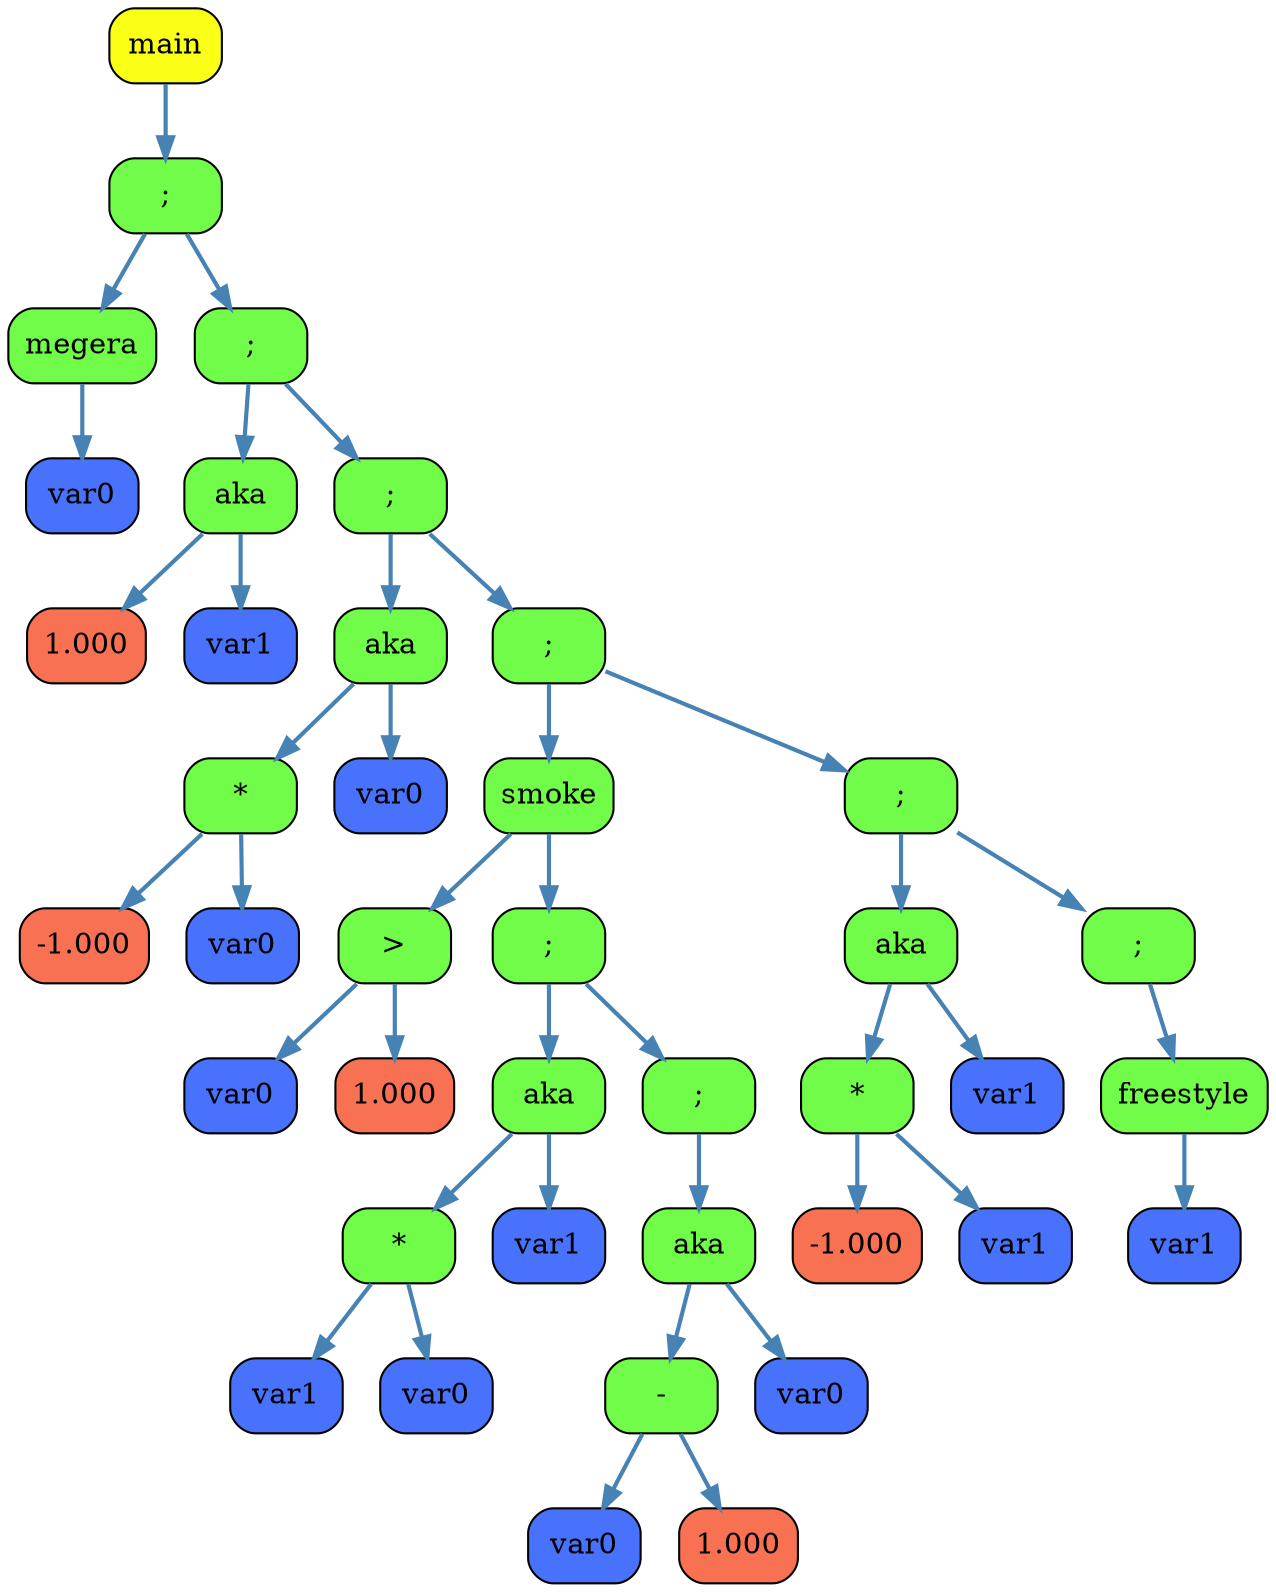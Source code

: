 digraph DotGraph
{
    Node1 [shape="box", color="black", fontcolor="black", fillcolor="#F9FF15", style="rounded, filled", weight="1", label="main"];
    Node4 [shape="box", color="black", fontcolor="black", fillcolor="#70FC48", style="rounded, filled", weight="1", label=";"];
    Node9 [shape="box", color="black", fontcolor="black", fillcolor="#70FC48", style="rounded, filled", weight="1", label="megera"];
    Node20 [shape="box", color="black", fontcolor="black", fillcolor="#4871FC", style="rounded, filled", weight="1", label="var0"];
    Node9 -> Node20 [color="#4682B4", style="bold", weight="1", label=""];
    Node4 -> Node9 [color="#4682B4", style="bold", weight="1", label=""];
    Node10 [shape="box", color="black", fontcolor="black", fillcolor="#70FC48", style="rounded, filled", weight="1", label=";"];
    Node21 [shape="box", color="black", fontcolor="black", fillcolor="#70FC48", style="rounded, filled", weight="1", label="aka"];
    Node43 [shape="box", color="black", fontcolor="black", fillcolor="#F77152", style="rounded, filled", weight="1", label="1.000"];
    Node21 -> Node43 [color="#4682B4", style="bold", weight="1", label=""];
    Node44 [shape="box", color="black", fontcolor="black", fillcolor="#4871FC", style="rounded, filled", weight="1", label="var1"];
    Node21 -> Node44 [color="#4682B4", style="bold", weight="1", label=""];
    Node10 -> Node21 [color="#4682B4", style="bold", weight="1", label=""];
    Node22 [shape="box", color="black", fontcolor="black", fillcolor="#70FC48", style="rounded, filled", weight="1", label=";"];
    Node45 [shape="box", color="black", fontcolor="black", fillcolor="#70FC48", style="rounded, filled", weight="1", label="aka"];
    Node91 [shape="box", color="black", fontcolor="black", fillcolor="#70FC48", style="rounded, filled", weight="1", label="*"];
    Node183 [shape="box", color="black", fontcolor="black", fillcolor="#F77152", style="rounded, filled", weight="1", label="-1.000"];
    Node91 -> Node183 [color="#4682B4", style="bold", weight="1", label=""];
    Node184 [shape="box", color="black", fontcolor="black", fillcolor="#4871FC", style="rounded, filled", weight="1", label="var0"];
    Node91 -> Node184 [color="#4682B4", style="bold", weight="1", label=""];
    Node45 -> Node91 [color="#4682B4", style="bold", weight="1", label=""];
    Node92 [shape="box", color="black", fontcolor="black", fillcolor="#4871FC", style="rounded, filled", weight="1", label="var0"];
    Node45 -> Node92 [color="#4682B4", style="bold", weight="1", label=""];
    Node22 -> Node45 [color="#4682B4", style="bold", weight="1", label=""];
    Node46 [shape="box", color="black", fontcolor="black", fillcolor="#70FC48", style="rounded, filled", weight="1", label=";"];
    Node93 [shape="box", color="black", fontcolor="black", fillcolor="#70FC48", style="rounded, filled", weight="1", label="smoke"];
    Node187 [shape="box", color="black", fontcolor="black", fillcolor="#70FC48", style="rounded, filled", weight="1", label=">"];
    Node375 [shape="box", color="black", fontcolor="black", fillcolor="#4871FC", style="rounded, filled", weight="1", label="var0"];
    Node187 -> Node375 [color="#4682B4", style="bold", weight="1", label=""];
    Node376 [shape="box", color="black", fontcolor="black", fillcolor="#F77152", style="rounded, filled", weight="1", label="1.000"];
    Node187 -> Node376 [color="#4682B4", style="bold", weight="1", label=""];
    Node93 -> Node187 [color="#4682B4", style="bold", weight="1", label=""];
    Node188 [shape="box", color="black", fontcolor="black", fillcolor="#70FC48", style="rounded, filled", weight="1", label=";"];
    Node377 [shape="box", color="black", fontcolor="black", fillcolor="#70FC48", style="rounded, filled", weight="1", label="aka"];
    Node755 [shape="box", color="black", fontcolor="black", fillcolor="#70FC48", style="rounded, filled", weight="1", label="*"];
    Node1511 [shape="box", color="black", fontcolor="black", fillcolor="#4871FC", style="rounded, filled", weight="1", label="var1"];
    Node755 -> Node1511 [color="#4682B4", style="bold", weight="1", label=""];
    Node1512 [shape="box", color="black", fontcolor="black", fillcolor="#4871FC", style="rounded, filled", weight="1", label="var0"];
    Node755 -> Node1512 [color="#4682B4", style="bold", weight="1", label=""];
    Node377 -> Node755 [color="#4682B4", style="bold", weight="1", label=""];
    Node756 [shape="box", color="black", fontcolor="black", fillcolor="#4871FC", style="rounded, filled", weight="1", label="var1"];
    Node377 -> Node756 [color="#4682B4", style="bold", weight="1", label=""];
    Node188 -> Node377 [color="#4682B4", style="bold", weight="1", label=""];
    Node378 [shape="box", color="black", fontcolor="black", fillcolor="#70FC48", style="rounded, filled", weight="1", label=";"];
    Node757 [shape="box", color="black", fontcolor="black", fillcolor="#70FC48", style="rounded, filled", weight="1", label="aka"];
    Node1515 [shape="box", color="black", fontcolor="black", fillcolor="#70FC48", style="rounded, filled", weight="1", label="-"];
    Node3031 [shape="box", color="black", fontcolor="black", fillcolor="#4871FC", style="rounded, filled", weight="1", label="var0"];
    Node1515 -> Node3031 [color="#4682B4", style="bold", weight="1", label=""];
    Node3032 [shape="box", color="black", fontcolor="black", fillcolor="#F77152", style="rounded, filled", weight="1", label="1.000"];
    Node1515 -> Node3032 [color="#4682B4", style="bold", weight="1", label=""];
    Node757 -> Node1515 [color="#4682B4", style="bold", weight="1", label=""];
    Node1516 [shape="box", color="black", fontcolor="black", fillcolor="#4871FC", style="rounded, filled", weight="1", label="var0"];
    Node757 -> Node1516 [color="#4682B4", style="bold", weight="1", label=""];
    Node378 -> Node757 [color="#4682B4", style="bold", weight="1", label=""];
    Node188 -> Node378 [color="#4682B4", style="bold", weight="1", label=""];
    Node93 -> Node188 [color="#4682B4", style="bold", weight="1", label=""];
    Node46 -> Node93 [color="#4682B4", style="bold", weight="1", label=""];
    Node94 [shape="box", color="black", fontcolor="black", fillcolor="#70FC48", style="rounded, filled", weight="1", label=";"];
    Node189 [shape="box", color="black", fontcolor="black", fillcolor="#70FC48", style="rounded, filled", weight="1", label="aka"];
    Node379 [shape="box", color="black", fontcolor="black", fillcolor="#70FC48", style="rounded, filled", weight="1", label="*"];
    Node759 [shape="box", color="black", fontcolor="black", fillcolor="#F77152", style="rounded, filled", weight="1", label="-1.000"];
    Node379 -> Node759 [color="#4682B4", style="bold", weight="1", label=""];
    Node760 [shape="box", color="black", fontcolor="black", fillcolor="#4871FC", style="rounded, filled", weight="1", label="var1"];
    Node379 -> Node760 [color="#4682B4", style="bold", weight="1", label=""];
    Node189 -> Node379 [color="#4682B4", style="bold", weight="1", label=""];
    Node380 [shape="box", color="black", fontcolor="black", fillcolor="#4871FC", style="rounded, filled", weight="1", label="var1"];
    Node189 -> Node380 [color="#4682B4", style="bold", weight="1", label=""];
    Node94 -> Node189 [color="#4682B4", style="bold", weight="1", label=""];
    Node190 [shape="box", color="black", fontcolor="black", fillcolor="#70FC48", style="rounded, filled", weight="1", label=";"];
    Node381 [shape="box", color="black", fontcolor="black", fillcolor="#70FC48", style="rounded, filled", weight="1", label="freestyle"];
    Node764 [shape="box", color="black", fontcolor="black", fillcolor="#4871FC", style="rounded, filled", weight="1", label="var1"];
    Node381 -> Node764 [color="#4682B4", style="bold", weight="1", label=""];
    Node190 -> Node381 [color="#4682B4", style="bold", weight="1", label=""];
    Node94 -> Node190 [color="#4682B4", style="bold", weight="1", label=""];
    Node46 -> Node94 [color="#4682B4", style="bold", weight="1", label=""];
    Node22 -> Node46 [color="#4682B4", style="bold", weight="1", label=""];
    Node10 -> Node22 [color="#4682B4", style="bold", weight="1", label=""];
    Node4 -> Node10 [color="#4682B4", style="bold", weight="1", label=""];
    Node1 -> Node4 [color="#4682B4", style="bold", weight="1", label=""];
}
